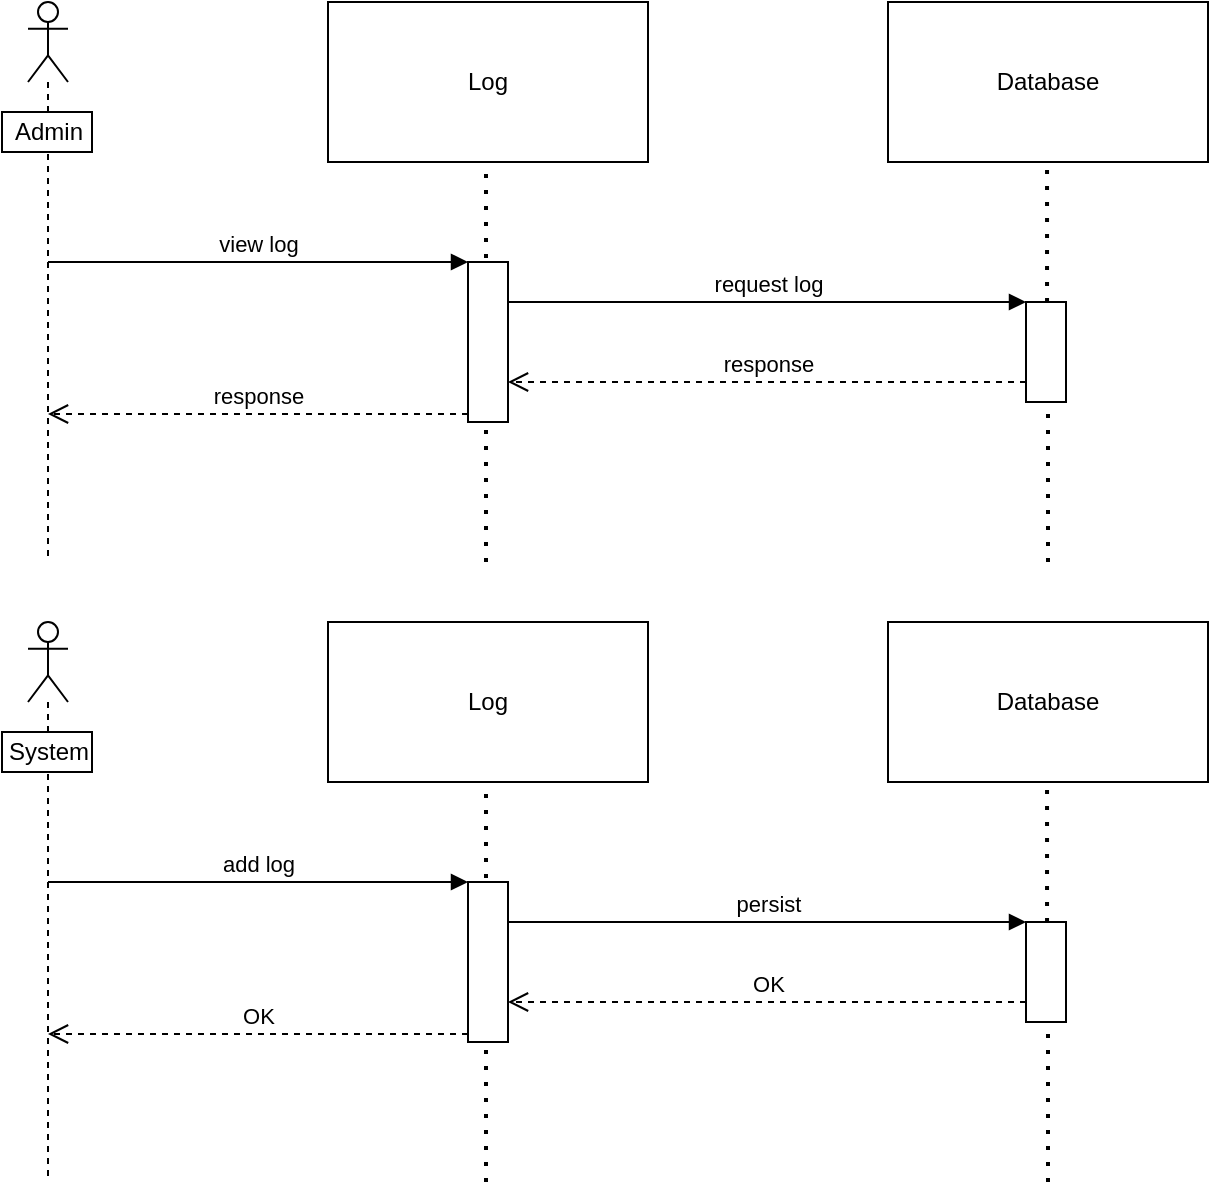 <mxfile version="20.1.1" type="device"><diagram id="fGe6ckXfNGV5D50XJyhH" name="Page-1"><mxGraphModel dx="1422" dy="882" grid="1" gridSize="10" guides="1" tooltips="1" connect="1" arrows="1" fold="1" page="1" pageScale="1" pageWidth="850" pageHeight="1100" math="0" shadow="0"><root><mxCell id="0"/><mxCell id="1" parent="0"/><mxCell id="thCjDtylE8Davjg446f1-2" value="" style="endArrow=none;dashed=1;html=1;dashPattern=1 3;strokeWidth=2;rounded=0;" parent="1" target="160EF66I6nw9OXdYSykS-49" edge="1"><mxGeometry width="50" height="50" relative="1" as="geometry"><mxPoint x="640" y="680" as="sourcePoint"/><mxPoint x="639.52" y="480" as="targetPoint"/></mxGeometry></mxCell><mxCell id="160EF66I6nw9OXdYSykS-4" value="Log" style="rounded=0;whiteSpace=wrap;html=1;" parent="1" vertex="1"><mxGeometry x="280" y="400" width="160" height="80" as="geometry"/></mxCell><mxCell id="160EF66I6nw9OXdYSykS-5" value="Database" style="rounded=0;whiteSpace=wrap;html=1;" parent="1" vertex="1"><mxGeometry x="560" y="400" width="160" height="80" as="geometry"/></mxCell><mxCell id="160EF66I6nw9OXdYSykS-11" value="" style="shape=umlLifeline;participant=umlActor;perimeter=lifelinePerimeter;whiteSpace=wrap;html=1;container=1;collapsible=0;recursiveResize=0;verticalAlign=top;spacingTop=36;outlineConnect=0;" parent="1" vertex="1"><mxGeometry x="130" y="400" width="20" height="280" as="geometry"/></mxCell><mxCell id="160EF66I6nw9OXdYSykS-15" value="Admin" style="html=1;" parent="1" vertex="1"><mxGeometry x="117" y="455" width="45" height="20" as="geometry"/></mxCell><mxCell id="160EF66I6nw9OXdYSykS-21" value="" style="endArrow=none;dashed=1;html=1;dashPattern=1 3;strokeWidth=2;rounded=0;startArrow=none;" parent="1" edge="1"><mxGeometry width="50" height="50" relative="1" as="geometry"><mxPoint x="359" y="680" as="sourcePoint"/><mxPoint x="359" y="480" as="targetPoint"/></mxGeometry></mxCell><mxCell id="160EF66I6nw9OXdYSykS-23" value="" style="endArrow=none;dashed=1;html=1;dashPattern=1 3;strokeWidth=2;rounded=0;startArrow=none;" parent="1" source="160EF66I6nw9OXdYSykS-49" edge="1"><mxGeometry width="50" height="50" relative="1" as="geometry"><mxPoint x="640" y="1240" as="sourcePoint"/><mxPoint x="639.52" y="480" as="targetPoint"/></mxGeometry></mxCell><mxCell id="160EF66I6nw9OXdYSykS-28" value="" style="html=1;points=[];perimeter=orthogonalPerimeter;" parent="1" vertex="1"><mxGeometry x="350" y="530" width="20" height="80" as="geometry"/></mxCell><mxCell id="160EF66I6nw9OXdYSykS-29" value="view log" style="html=1;verticalAlign=bottom;endArrow=block;entryX=0;entryY=0;rounded=0;" parent="1" source="160EF66I6nw9OXdYSykS-11" target="160EF66I6nw9OXdYSykS-28" edge="1"><mxGeometry relative="1" as="geometry"><mxPoint x="285" y="530" as="sourcePoint"/></mxGeometry></mxCell><mxCell id="160EF66I6nw9OXdYSykS-30" value="response" style="html=1;verticalAlign=bottom;endArrow=open;dashed=1;endSize=8;exitX=0;exitY=0.95;rounded=0;" parent="1" source="160EF66I6nw9OXdYSykS-28" target="160EF66I6nw9OXdYSykS-11" edge="1"><mxGeometry relative="1" as="geometry"><mxPoint x="160" y="673" as="targetPoint"/></mxGeometry></mxCell><mxCell id="160EF66I6nw9OXdYSykS-50" value="request log" style="html=1;verticalAlign=bottom;endArrow=block;entryX=0;entryY=0;rounded=0;entryDx=0;entryDy=0;entryPerimeter=0;" parent="1" target="160EF66I6nw9OXdYSykS-49" edge="1" source="160EF66I6nw9OXdYSykS-28"><mxGeometry relative="1" as="geometry"><mxPoint x="400" y="640" as="sourcePoint"/><mxPoint x="579.41" y="655" as="targetPoint"/></mxGeometry></mxCell><mxCell id="160EF66I6nw9OXdYSykS-51" value="response" style="html=1;verticalAlign=bottom;endArrow=open;dashed=1;endSize=8;exitX=0;exitY=0.8;rounded=0;exitDx=0;exitDy=0;exitPerimeter=0;" parent="1" source="160EF66I6nw9OXdYSykS-49" edge="1" target="160EF66I6nw9OXdYSykS-28"><mxGeometry relative="1" as="geometry"><mxPoint x="400" y="680" as="targetPoint"/><mxPoint x="1189" y="695.0" as="sourcePoint"/></mxGeometry></mxCell><mxCell id="160EF66I6nw9OXdYSykS-49" value="" style="html=1;points=[];perimeter=orthogonalPerimeter;" parent="1" vertex="1"><mxGeometry x="629" y="550" width="20" height="50" as="geometry"/></mxCell><mxCell id="mw2DTK7hdwV_TiUbjGQ2-2" value="" style="endArrow=none;dashed=1;html=1;dashPattern=1 3;strokeWidth=2;rounded=0;" edge="1" parent="1" target="mw2DTK7hdwV_TiUbjGQ2-14"><mxGeometry width="50" height="50" relative="1" as="geometry"><mxPoint x="640" y="990" as="sourcePoint"/><mxPoint x="639.52" y="790" as="targetPoint"/></mxGeometry></mxCell><mxCell id="mw2DTK7hdwV_TiUbjGQ2-3" value="Log" style="rounded=0;whiteSpace=wrap;html=1;" vertex="1" parent="1"><mxGeometry x="280" y="710" width="160" height="80" as="geometry"/></mxCell><mxCell id="mw2DTK7hdwV_TiUbjGQ2-4" value="Database" style="rounded=0;whiteSpace=wrap;html=1;" vertex="1" parent="1"><mxGeometry x="560" y="710" width="160" height="80" as="geometry"/></mxCell><mxCell id="mw2DTK7hdwV_TiUbjGQ2-5" value="" style="shape=umlLifeline;participant=umlActor;perimeter=lifelinePerimeter;whiteSpace=wrap;html=1;container=1;collapsible=0;recursiveResize=0;verticalAlign=top;spacingTop=36;outlineConnect=0;" vertex="1" parent="1"><mxGeometry x="130" y="710" width="20" height="280" as="geometry"/></mxCell><mxCell id="mw2DTK7hdwV_TiUbjGQ2-6" value="System" style="html=1;" vertex="1" parent="1"><mxGeometry x="117" y="765" width="45" height="20" as="geometry"/></mxCell><mxCell id="mw2DTK7hdwV_TiUbjGQ2-7" value="" style="endArrow=none;dashed=1;html=1;dashPattern=1 3;strokeWidth=2;rounded=0;startArrow=none;" edge="1" parent="1"><mxGeometry width="50" height="50" relative="1" as="geometry"><mxPoint x="359" y="990" as="sourcePoint"/><mxPoint x="359" y="790" as="targetPoint"/></mxGeometry></mxCell><mxCell id="mw2DTK7hdwV_TiUbjGQ2-8" value="" style="endArrow=none;dashed=1;html=1;dashPattern=1 3;strokeWidth=2;rounded=0;startArrow=none;" edge="1" parent="1" source="mw2DTK7hdwV_TiUbjGQ2-14"><mxGeometry width="50" height="50" relative="1" as="geometry"><mxPoint x="640" y="1550" as="sourcePoint"/><mxPoint x="639.52" y="790" as="targetPoint"/></mxGeometry></mxCell><mxCell id="mw2DTK7hdwV_TiUbjGQ2-9" value="" style="html=1;points=[];perimeter=orthogonalPerimeter;" vertex="1" parent="1"><mxGeometry x="350" y="840" width="20" height="80" as="geometry"/></mxCell><mxCell id="mw2DTK7hdwV_TiUbjGQ2-10" value="add log" style="html=1;verticalAlign=bottom;endArrow=block;entryX=0;entryY=0;rounded=0;" edge="1" parent="1" source="mw2DTK7hdwV_TiUbjGQ2-5" target="mw2DTK7hdwV_TiUbjGQ2-9"><mxGeometry relative="1" as="geometry"><mxPoint x="285" y="840" as="sourcePoint"/></mxGeometry></mxCell><mxCell id="mw2DTK7hdwV_TiUbjGQ2-11" value="OK" style="html=1;verticalAlign=bottom;endArrow=open;dashed=1;endSize=8;exitX=0;exitY=0.95;rounded=0;" edge="1" parent="1" source="mw2DTK7hdwV_TiUbjGQ2-9" target="mw2DTK7hdwV_TiUbjGQ2-5"><mxGeometry relative="1" as="geometry"><mxPoint x="160" y="983" as="targetPoint"/></mxGeometry></mxCell><mxCell id="mw2DTK7hdwV_TiUbjGQ2-12" value="persist" style="html=1;verticalAlign=bottom;endArrow=block;entryX=0;entryY=0;rounded=0;entryDx=0;entryDy=0;entryPerimeter=0;" edge="1" parent="1" source="mw2DTK7hdwV_TiUbjGQ2-9" target="mw2DTK7hdwV_TiUbjGQ2-14"><mxGeometry relative="1" as="geometry"><mxPoint x="400" y="950" as="sourcePoint"/><mxPoint x="579.41" y="965" as="targetPoint"/></mxGeometry></mxCell><mxCell id="mw2DTK7hdwV_TiUbjGQ2-13" value="OK" style="html=1;verticalAlign=bottom;endArrow=open;dashed=1;endSize=8;exitX=0;exitY=0.8;rounded=0;exitDx=0;exitDy=0;exitPerimeter=0;" edge="1" parent="1" source="mw2DTK7hdwV_TiUbjGQ2-14" target="mw2DTK7hdwV_TiUbjGQ2-9"><mxGeometry relative="1" as="geometry"><mxPoint x="400" y="990" as="targetPoint"/><mxPoint x="1189" y="1005.0" as="sourcePoint"/></mxGeometry></mxCell><mxCell id="mw2DTK7hdwV_TiUbjGQ2-14" value="" style="html=1;points=[];perimeter=orthogonalPerimeter;" vertex="1" parent="1"><mxGeometry x="629" y="860" width="20" height="50" as="geometry"/></mxCell></root></mxGraphModel></diagram></mxfile>